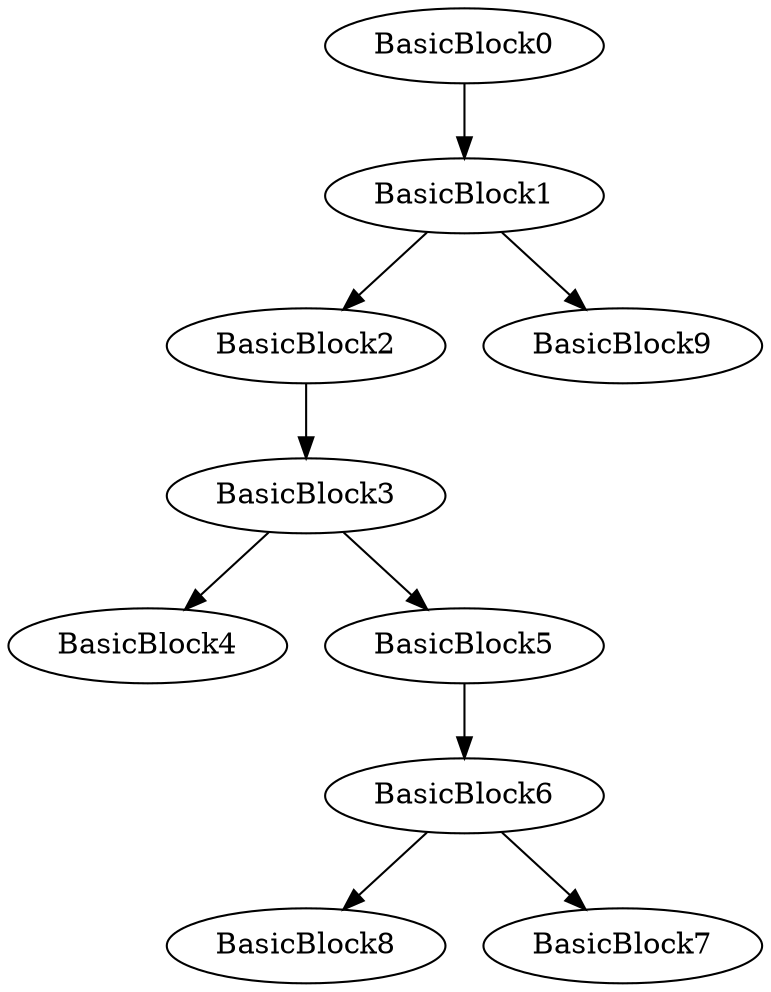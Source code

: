 digraph{
BasicBlock2 -> BasicBlock3
BasicBlock3 -> BasicBlock4
BasicBlock3 -> BasicBlock5
BasicBlock1 -> BasicBlock2
BasicBlock1 -> BasicBlock9
BasicBlock5 -> BasicBlock6
BasicBlock0 -> BasicBlock1
BasicBlock6 -> BasicBlock8
BasicBlock6 -> BasicBlock7
}

